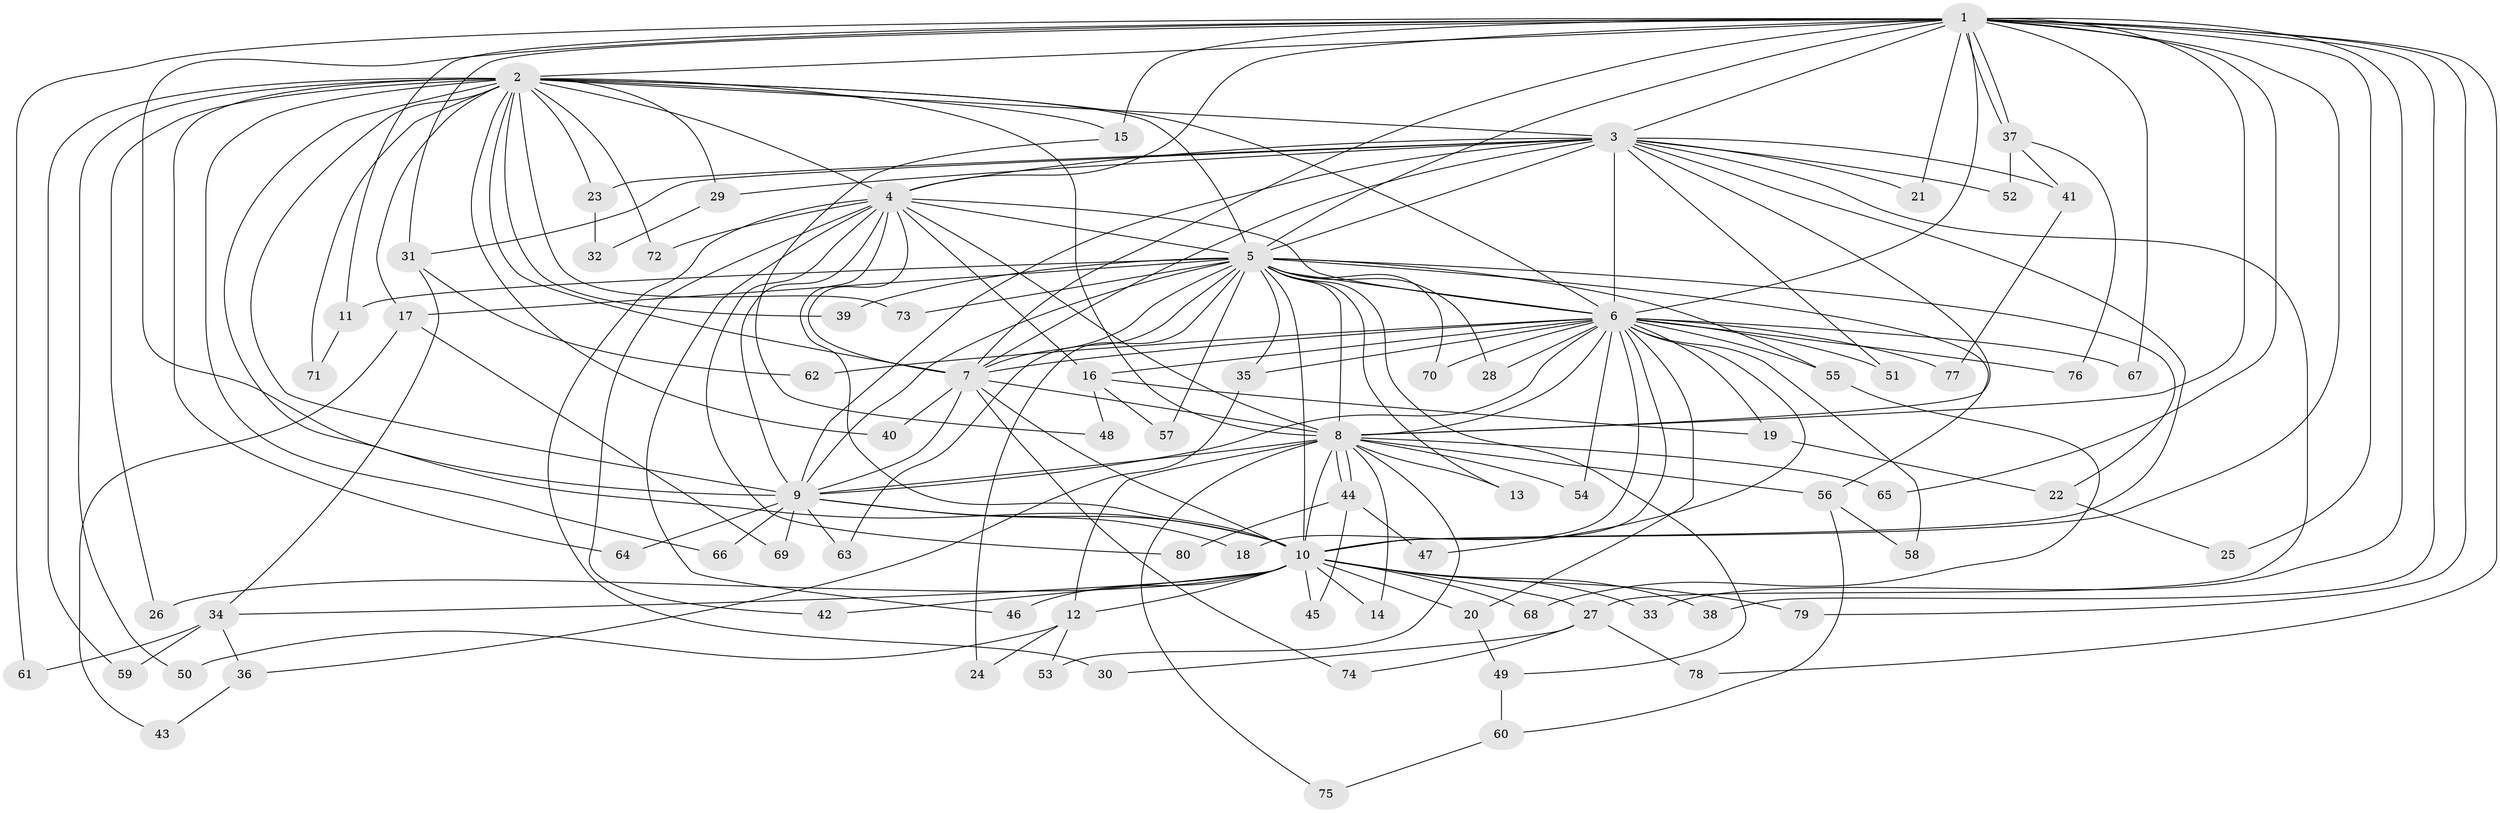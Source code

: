 // Generated by graph-tools (version 1.1) at 2025/01/03/09/25 03:01:30]
// undirected, 80 vertices, 185 edges
graph export_dot {
graph [start="1"]
  node [color=gray90,style=filled];
  1;
  2;
  3;
  4;
  5;
  6;
  7;
  8;
  9;
  10;
  11;
  12;
  13;
  14;
  15;
  16;
  17;
  18;
  19;
  20;
  21;
  22;
  23;
  24;
  25;
  26;
  27;
  28;
  29;
  30;
  31;
  32;
  33;
  34;
  35;
  36;
  37;
  38;
  39;
  40;
  41;
  42;
  43;
  44;
  45;
  46;
  47;
  48;
  49;
  50;
  51;
  52;
  53;
  54;
  55;
  56;
  57;
  58;
  59;
  60;
  61;
  62;
  63;
  64;
  65;
  66;
  67;
  68;
  69;
  70;
  71;
  72;
  73;
  74;
  75;
  76;
  77;
  78;
  79;
  80;
  1 -- 2;
  1 -- 3;
  1 -- 4;
  1 -- 5;
  1 -- 6;
  1 -- 7;
  1 -- 8;
  1 -- 9;
  1 -- 10;
  1 -- 11;
  1 -- 15;
  1 -- 21;
  1 -- 25;
  1 -- 31;
  1 -- 33;
  1 -- 37;
  1 -- 37;
  1 -- 38;
  1 -- 61;
  1 -- 65;
  1 -- 67;
  1 -- 78;
  1 -- 79;
  2 -- 3;
  2 -- 4;
  2 -- 5;
  2 -- 6;
  2 -- 7;
  2 -- 8;
  2 -- 9;
  2 -- 10;
  2 -- 15;
  2 -- 17;
  2 -- 23;
  2 -- 26;
  2 -- 29;
  2 -- 39;
  2 -- 40;
  2 -- 50;
  2 -- 59;
  2 -- 64;
  2 -- 66;
  2 -- 71;
  2 -- 72;
  2 -- 73;
  3 -- 4;
  3 -- 5;
  3 -- 6;
  3 -- 7;
  3 -- 8;
  3 -- 9;
  3 -- 10;
  3 -- 21;
  3 -- 23;
  3 -- 27;
  3 -- 29;
  3 -- 31;
  3 -- 41;
  3 -- 51;
  3 -- 52;
  4 -- 5;
  4 -- 6;
  4 -- 7;
  4 -- 8;
  4 -- 9;
  4 -- 10;
  4 -- 16;
  4 -- 30;
  4 -- 42;
  4 -- 46;
  4 -- 72;
  4 -- 80;
  5 -- 6;
  5 -- 7;
  5 -- 8;
  5 -- 9;
  5 -- 10;
  5 -- 11;
  5 -- 13;
  5 -- 17;
  5 -- 22;
  5 -- 24;
  5 -- 28;
  5 -- 35;
  5 -- 39;
  5 -- 49;
  5 -- 55;
  5 -- 56;
  5 -- 57;
  5 -- 63;
  5 -- 70;
  5 -- 73;
  6 -- 7;
  6 -- 8;
  6 -- 9;
  6 -- 10;
  6 -- 16;
  6 -- 18;
  6 -- 19;
  6 -- 20;
  6 -- 28;
  6 -- 35;
  6 -- 47;
  6 -- 51;
  6 -- 54;
  6 -- 55;
  6 -- 58;
  6 -- 62;
  6 -- 67;
  6 -- 70;
  6 -- 76;
  6 -- 77;
  7 -- 8;
  7 -- 9;
  7 -- 10;
  7 -- 40;
  7 -- 74;
  8 -- 9;
  8 -- 10;
  8 -- 12;
  8 -- 13;
  8 -- 14;
  8 -- 44;
  8 -- 44;
  8 -- 53;
  8 -- 54;
  8 -- 56;
  8 -- 65;
  8 -- 75;
  9 -- 10;
  9 -- 18;
  9 -- 63;
  9 -- 64;
  9 -- 66;
  9 -- 69;
  10 -- 12;
  10 -- 14;
  10 -- 20;
  10 -- 26;
  10 -- 27;
  10 -- 33;
  10 -- 34;
  10 -- 38;
  10 -- 42;
  10 -- 45;
  10 -- 46;
  10 -- 68;
  10 -- 79;
  11 -- 71;
  12 -- 24;
  12 -- 50;
  12 -- 53;
  15 -- 48;
  16 -- 19;
  16 -- 48;
  16 -- 57;
  17 -- 43;
  17 -- 69;
  19 -- 22;
  20 -- 49;
  22 -- 25;
  23 -- 32;
  27 -- 30;
  27 -- 74;
  27 -- 78;
  29 -- 32;
  31 -- 34;
  31 -- 62;
  34 -- 36;
  34 -- 59;
  34 -- 61;
  35 -- 36;
  36 -- 43;
  37 -- 41;
  37 -- 52;
  37 -- 76;
  41 -- 77;
  44 -- 45;
  44 -- 47;
  44 -- 80;
  49 -- 60;
  55 -- 68;
  56 -- 58;
  56 -- 60;
  60 -- 75;
}
